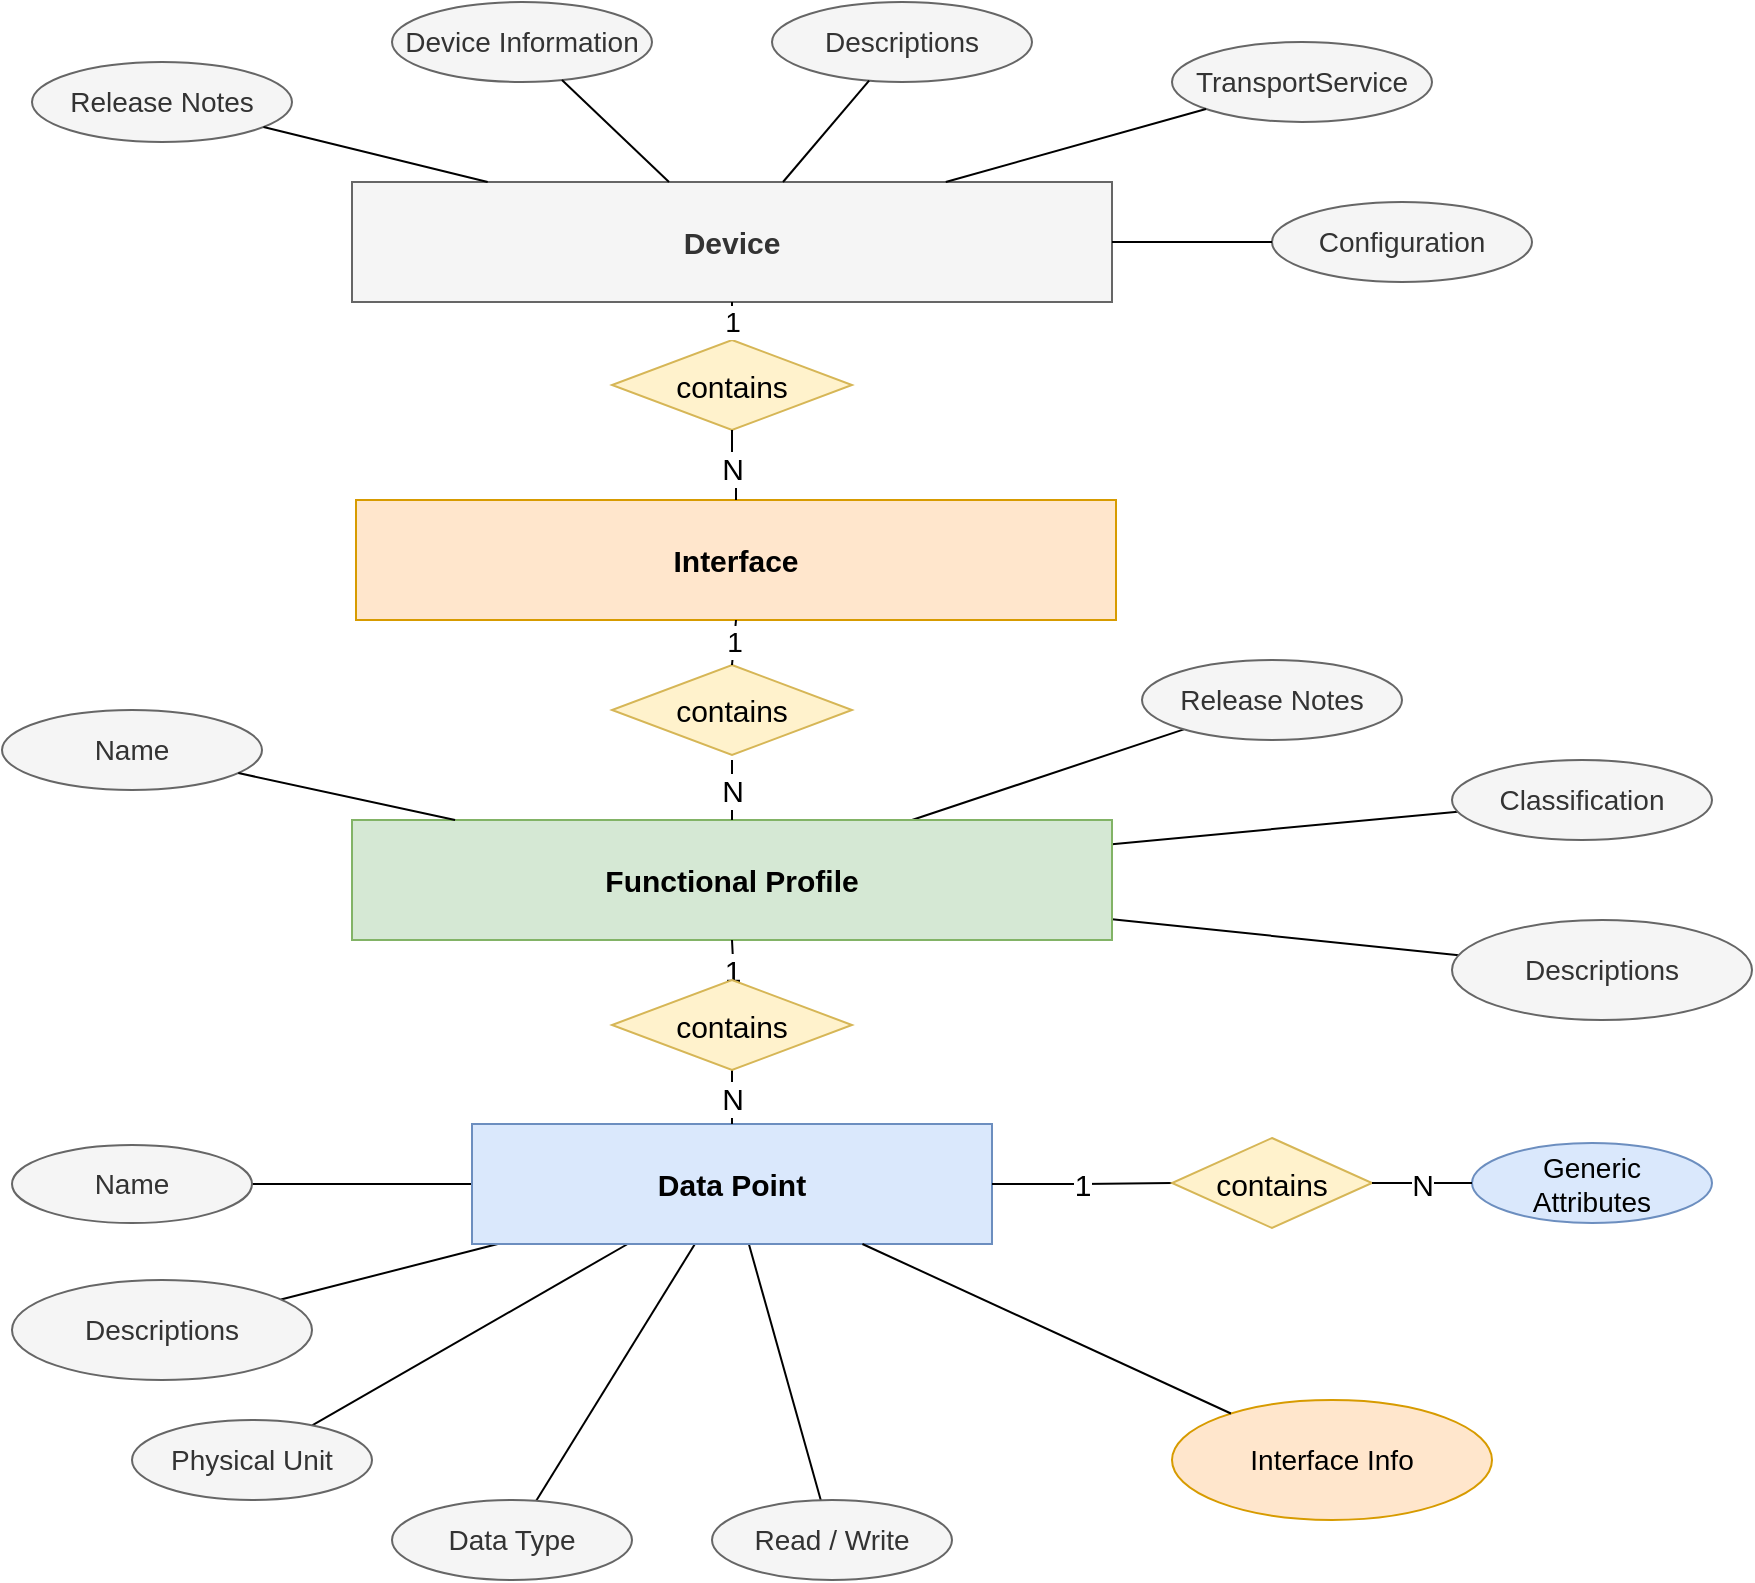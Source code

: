 <mxfile version="24.7.17">
  <diagram id="tKd-j2QoXDF06WTp_H1R" name="Functional Profile">
    <mxGraphModel dx="1098" dy="892" grid="1" gridSize="10" guides="1" tooltips="1" connect="1" arrows="1" fold="1" page="1" pageScale="1" pageWidth="1169" pageHeight="827" math="0" shadow="0">
      <root>
        <mxCell id="0" />
        <mxCell id="1" parent="0" />
        <mxCell id="LD4AkKPJEX8BpILxFHVp-9" value="" style="rounded=0;orthogonalLoop=1;jettySize=auto;html=1;fontSize=12;endArrow=none;endFill=0;" parent="1" source="LD4AkKPJEX8BpILxFHVp-6" target="LD4AkKPJEX8BpILxFHVp-8" edge="1">
          <mxGeometry relative="1" as="geometry" />
        </mxCell>
        <mxCell id="LD4AkKPJEX8BpILxFHVp-11" value="" style="rounded=0;orthogonalLoop=1;jettySize=auto;html=1;fontSize=12;endArrow=none;endFill=0;" parent="1" source="LD4AkKPJEX8BpILxFHVp-6" target="LD4AkKPJEX8BpILxFHVp-10" edge="1">
          <mxGeometry relative="1" as="geometry" />
        </mxCell>
        <mxCell id="LD4AkKPJEX8BpILxFHVp-28" value="" style="edgeStyle=none;rounded=0;orthogonalLoop=1;jettySize=auto;html=1;strokeColor=default;fontSize=12;endArrow=none;endFill=0;" parent="1" source="LD4AkKPJEX8BpILxFHVp-6" target="LD4AkKPJEX8BpILxFHVp-27" edge="1">
          <mxGeometry relative="1" as="geometry" />
        </mxCell>
        <mxCell id="LD4AkKPJEX8BpILxFHVp-6" value="Functional Profile" style="whiteSpace=wrap;html=1;align=center;fontSize=15;fillColor=#d5e8d4;strokeColor=#82b366;fontStyle=1" parent="1" vertex="1">
          <mxGeometry x="230" y="430" width="380" height="60" as="geometry" />
        </mxCell>
        <mxCell id="LD4AkKPJEX8BpILxFHVp-8" value="Classification" style="ellipse;whiteSpace=wrap;html=1;fillColor=#f5f5f5;fontColor=#333333;strokeColor=#666666;fontSize=14;" parent="1" vertex="1">
          <mxGeometry x="780" y="400" width="130" height="40" as="geometry" />
        </mxCell>
        <mxCell id="LD4AkKPJEX8BpILxFHVp-10" value="Release Notes" style="ellipse;whiteSpace=wrap;html=1;fillColor=#f5f5f5;fontColor=#333333;strokeColor=#666666;fontSize=14;" parent="1" vertex="1">
          <mxGeometry x="625" y="350" width="130" height="40" as="geometry" />
        </mxCell>
        <mxCell id="LD4AkKPJEX8BpILxFHVp-30" value="" style="edgeStyle=none;rounded=0;orthogonalLoop=1;jettySize=auto;html=1;strokeColor=default;fontSize=12;endArrow=none;endFill=0;" parent="1" source="LD4AkKPJEX8BpILxFHVp-22" target="LD4AkKPJEX8BpILxFHVp-29" edge="1">
          <mxGeometry relative="1" as="geometry" />
        </mxCell>
        <mxCell id="LD4AkKPJEX8BpILxFHVp-33" value="" style="edgeStyle=none;rounded=0;orthogonalLoop=1;jettySize=auto;html=1;strokeColor=default;fontSize=12;endArrow=none;endFill=0;" parent="1" source="LD4AkKPJEX8BpILxFHVp-22" target="LD4AkKPJEX8BpILxFHVp-32" edge="1">
          <mxGeometry relative="1" as="geometry" />
        </mxCell>
        <mxCell id="LD4AkKPJEX8BpILxFHVp-36" value="" style="edgeStyle=none;rounded=0;orthogonalLoop=1;jettySize=auto;html=1;strokeColor=default;fontSize=12;endArrow=none;endFill=0;" parent="1" source="LD4AkKPJEX8BpILxFHVp-22" target="LD4AkKPJEX8BpILxFHVp-35" edge="1">
          <mxGeometry relative="1" as="geometry" />
        </mxCell>
        <mxCell id="LD4AkKPJEX8BpILxFHVp-39" value="" style="edgeStyle=none;rounded=0;orthogonalLoop=1;jettySize=auto;html=1;strokeColor=default;fontSize=12;endArrow=none;endFill=0;" parent="1" source="LD4AkKPJEX8BpILxFHVp-22" target="LD4AkKPJEX8BpILxFHVp-38" edge="1">
          <mxGeometry relative="1" as="geometry" />
        </mxCell>
        <mxCell id="LD4AkKPJEX8BpILxFHVp-43" value="" style="edgeStyle=none;rounded=0;orthogonalLoop=1;jettySize=auto;html=1;strokeColor=default;fontSize=12;endArrow=none;endFill=0;" parent="1" source="LD4AkKPJEX8BpILxFHVp-22" target="LD4AkKPJEX8BpILxFHVp-42" edge="1">
          <mxGeometry relative="1" as="geometry" />
        </mxCell>
        <mxCell id="LD4AkKPJEX8BpILxFHVp-22" value="Data Point" style="whiteSpace=wrap;html=1;align=center;fontSize=15;fillColor=#dae8fc;strokeColor=#6c8ebf;fontStyle=1" parent="1" vertex="1">
          <mxGeometry x="290" y="582" width="260" height="60" as="geometry" />
        </mxCell>
        <mxCell id="LD4AkKPJEX8BpILxFHVp-27" value="Descriptions" style="ellipse;whiteSpace=wrap;html=1;fillColor=#f5f5f5;fontColor=#333333;strokeColor=#666666;fontSize=14;" parent="1" vertex="1">
          <mxGeometry x="780" y="480" width="150" height="50" as="geometry" />
        </mxCell>
        <mxCell id="LD4AkKPJEX8BpILxFHVp-29" value="Name" style="ellipse;whiteSpace=wrap;html=1;fillColor=#f5f5f5;fontColor=#333333;strokeColor=#666666;fontSize=14;" parent="1" vertex="1">
          <mxGeometry x="60" y="592.5" width="120" height="39" as="geometry" />
        </mxCell>
        <mxCell id="LD4AkKPJEX8BpILxFHVp-31" style="edgeStyle=none;rounded=0;orthogonalLoop=1;jettySize=auto;html=1;exitX=0.5;exitY=1;exitDx=0;exitDy=0;strokeColor=default;fontSize=12;" parent="1" source="LD4AkKPJEX8BpILxFHVp-22" target="LD4AkKPJEX8BpILxFHVp-22" edge="1">
          <mxGeometry relative="1" as="geometry" />
        </mxCell>
        <mxCell id="LD4AkKPJEX8BpILxFHVp-32" value="Physical Unit" style="ellipse;whiteSpace=wrap;html=1;fillColor=#f5f5f5;fontColor=#333333;strokeColor=#666666;fontSize=14;" parent="1" vertex="1">
          <mxGeometry x="120" y="730" width="120" height="40" as="geometry" />
        </mxCell>
        <mxCell id="LD4AkKPJEX8BpILxFHVp-35" value="Data Type" style="ellipse;whiteSpace=wrap;html=1;fillColor=#f5f5f5;fontColor=#333333;strokeColor=#666666;fontSize=14;" parent="1" vertex="1">
          <mxGeometry x="250" y="770" width="120" height="40" as="geometry" />
        </mxCell>
        <mxCell id="LD4AkKPJEX8BpILxFHVp-38" value="Read / Write" style="ellipse;whiteSpace=wrap;html=1;fillColor=#f5f5f5;fontColor=#333333;strokeColor=#666666;fontSize=14;" parent="1" vertex="1">
          <mxGeometry x="410" y="770" width="120" height="40" as="geometry" />
        </mxCell>
        <mxCell id="LD4AkKPJEX8BpILxFHVp-42" value="Descriptions" style="ellipse;whiteSpace=wrap;html=1;fillColor=#f5f5f5;fontColor=#333333;strokeColor=#666666;fontSize=14;" parent="1" vertex="1">
          <mxGeometry x="60" y="660" width="150" height="50" as="geometry" />
        </mxCell>
        <mxCell id="LD4AkKPJEX8BpILxFHVp-44" value="Generic&lt;br&gt;Attributes" style="ellipse;whiteSpace=wrap;html=1;fillColor=#dae8fc;strokeColor=#6c8ebf;fontSize=14;" parent="1" vertex="1">
          <mxGeometry x="790" y="591.5" width="120" height="40" as="geometry" />
        </mxCell>
        <mxCell id="Q_Q-4k93iJrwOQs1B63T-6" value="1" style="edgeStyle=orthogonalEdgeStyle;rounded=0;orthogonalLoop=1;jettySize=auto;html=1;strokeColor=default;fontSize=15;endArrow=none;endFill=0;exitX=0.5;exitY=0;exitDx=0;exitDy=0;" parent="1" target="LD4AkKPJEX8BpILxFHVp-6" edge="1">
          <mxGeometry relative="1" as="geometry">
            <mxPoint x="420" y="520" as="sourcePoint" />
          </mxGeometry>
        </mxCell>
        <mxCell id="Q_Q-4k93iJrwOQs1B63T-7" value="N" style="edgeStyle=orthogonalEdgeStyle;rounded=0;orthogonalLoop=1;jettySize=auto;html=1;strokeColor=default;fontSize=15;endArrow=none;endFill=0;" parent="1" source="Q_Q-4k93iJrwOQs1B63T-5" target="LD4AkKPJEX8BpILxFHVp-22" edge="1">
          <mxGeometry relative="1" as="geometry" />
        </mxCell>
        <mxCell id="Q_Q-4k93iJrwOQs1B63T-5" value="contains" style="shape=rhombus;perimeter=rhombusPerimeter;whiteSpace=wrap;html=1;align=center;fontSize=15;fillColor=#fff2cc;strokeColor=#d6b656;" parent="1" vertex="1">
          <mxGeometry x="360" y="510" width="120" height="45" as="geometry" />
        </mxCell>
        <mxCell id="SlZpY4ukqjDHXJNbcJtP-1" value="1" style="edgeStyle=orthogonalEdgeStyle;rounded=0;orthogonalLoop=1;jettySize=auto;html=1;strokeColor=default;fontSize=15;endArrow=none;endFill=0;entryX=0;entryY=0.5;entryDx=0;entryDy=0;exitX=1;exitY=0.5;exitDx=0;exitDy=0;" parent="1" source="LD4AkKPJEX8BpILxFHVp-22" target="SlZpY4ukqjDHXJNbcJtP-2" edge="1">
          <mxGeometry relative="1" as="geometry">
            <mxPoint x="570" y="626.5" as="sourcePoint" />
            <mxPoint x="380" y="726.5" as="targetPoint" />
          </mxGeometry>
        </mxCell>
        <mxCell id="SlZpY4ukqjDHXJNbcJtP-2" value="contains" style="shape=rhombus;perimeter=rhombusPerimeter;whiteSpace=wrap;html=1;align=center;fontSize=15;fillColor=#fff2cc;strokeColor=#d6b656;" parent="1" vertex="1">
          <mxGeometry x="640" y="589" width="100" height="45" as="geometry" />
        </mxCell>
        <mxCell id="SlZpY4ukqjDHXJNbcJtP-3" value="N" style="edgeStyle=orthogonalEdgeStyle;rounded=0;orthogonalLoop=1;jettySize=auto;html=1;strokeColor=default;fontSize=15;endArrow=none;endFill=0;exitX=1;exitY=0.5;exitDx=0;exitDy=0;entryX=0;entryY=0.5;entryDx=0;entryDy=0;" parent="1" source="SlZpY4ukqjDHXJNbcJtP-2" target="LD4AkKPJEX8BpILxFHVp-44" edge="1">
          <mxGeometry relative="1" as="geometry">
            <mxPoint x="780.0" y="624.026" as="targetPoint" />
          </mxGeometry>
        </mxCell>
        <mxCell id="NT6WLYVS-nXMuh7eGUnV-1" value="Name" style="ellipse;whiteSpace=wrap;html=1;fillColor=#f5f5f5;fontColor=#333333;strokeColor=#666666;fontSize=14;" parent="1" vertex="1">
          <mxGeometry x="55" y="375" width="130" height="40" as="geometry" />
        </mxCell>
        <mxCell id="NT6WLYVS-nXMuh7eGUnV-2" value="" style="endArrow=none;html=1;rounded=0;fontSize=14;" parent="1" source="LD4AkKPJEX8BpILxFHVp-6" target="NT6WLYVS-nXMuh7eGUnV-1" edge="1">
          <mxGeometry width="50" height="50" relative="1" as="geometry">
            <mxPoint x="440" y="350" as="sourcePoint" />
            <mxPoint x="490" y="300" as="targetPoint" />
          </mxGeometry>
        </mxCell>
        <mxCell id="NT6WLYVS-nXMuh7eGUnV-3" value="Device" style="whiteSpace=wrap;html=1;align=center;fontSize=15;fillColor=#f5f5f5;strokeColor=#666666;fontStyle=1;fontColor=#333333;" parent="1" vertex="1">
          <mxGeometry x="230" y="111" width="380" height="60" as="geometry" />
        </mxCell>
        <mxCell id="NT6WLYVS-nXMuh7eGUnV-5" value="Device Information" style="ellipse;whiteSpace=wrap;html=1;fillColor=#f5f5f5;fontColor=#333333;strokeColor=#666666;fontSize=14;" parent="1" vertex="1">
          <mxGeometry x="250" y="21" width="130" height="40" as="geometry" />
        </mxCell>
        <mxCell id="NT6WLYVS-nXMuh7eGUnV-8" value="TransportService" style="ellipse;whiteSpace=wrap;html=1;fillColor=#f5f5f5;fontColor=#333333;strokeColor=#666666;fontSize=14;" parent="1" vertex="1">
          <mxGeometry x="640" y="41" width="130" height="40" as="geometry" />
        </mxCell>
        <mxCell id="NT6WLYVS-nXMuh7eGUnV-11" value="Descriptions" style="ellipse;whiteSpace=wrap;html=1;fillColor=#f5f5f5;fontColor=#333333;strokeColor=#666666;fontSize=14;" parent="1" vertex="1">
          <mxGeometry x="440" y="21" width="130" height="40" as="geometry" />
        </mxCell>
        <mxCell id="NT6WLYVS-nXMuh7eGUnV-13" value="" style="endArrow=none;html=1;rounded=0;fontSize=14;" parent="1" source="NT6WLYVS-nXMuh7eGUnV-5" target="NT6WLYVS-nXMuh7eGUnV-3" edge="1">
          <mxGeometry width="50" height="50" relative="1" as="geometry">
            <mxPoint x="163.538" y="192.306" as="sourcePoint" />
            <mxPoint x="240" y="180.231" as="targetPoint" />
          </mxGeometry>
        </mxCell>
        <mxCell id="NT6WLYVS-nXMuh7eGUnV-16" value="" style="endArrow=none;html=1;rounded=0;fontSize=14;" parent="1" source="NT6WLYVS-nXMuh7eGUnV-8" target="NT6WLYVS-nXMuh7eGUnV-3" edge="1">
          <mxGeometry width="50" height="50" relative="1" as="geometry">
            <mxPoint x="399.864" y="30.944" as="sourcePoint" />
            <mxPoint x="422.5" y="121" as="targetPoint" />
          </mxGeometry>
        </mxCell>
        <mxCell id="NT6WLYVS-nXMuh7eGUnV-19" value="" style="endArrow=none;html=1;rounded=0;fontSize=14;" parent="1" source="NT6WLYVS-nXMuh7eGUnV-11" target="NT6WLYVS-nXMuh7eGUnV-3" edge="1">
          <mxGeometry width="50" height="50" relative="1" as="geometry">
            <mxPoint x="742.077" y="126.016" as="sourcePoint" />
            <mxPoint x="620" y="135.8" as="targetPoint" />
          </mxGeometry>
        </mxCell>
        <mxCell id="NT6WLYVS-nXMuh7eGUnV-20" value="Interface Info" style="ellipse;whiteSpace=wrap;html=1;fillColor=#ffe6cc;strokeColor=#d79b00;fontSize=14;" parent="1" vertex="1">
          <mxGeometry x="640" y="720" width="160" height="60" as="geometry" />
        </mxCell>
        <mxCell id="NT6WLYVS-nXMuh7eGUnV-21" value="" style="endArrow=none;html=1;rounded=0;fontSize=14;" parent="1" source="LD4AkKPJEX8BpILxFHVp-22" target="NT6WLYVS-nXMuh7eGUnV-20" edge="1">
          <mxGeometry width="50" height="50" relative="1" as="geometry">
            <mxPoint x="440" y="470" as="sourcePoint" />
            <mxPoint x="490" y="420" as="targetPoint" />
          </mxGeometry>
        </mxCell>
        <mxCell id="NT6WLYVS-nXMuh7eGUnV-24" value="contains" style="shape=rhombus;perimeter=rhombusPerimeter;whiteSpace=wrap;html=1;align=center;fontSize=15;fillColor=#fff2cc;strokeColor=#d6b656;" parent="1" vertex="1">
          <mxGeometry x="360" y="190" width="120" height="45" as="geometry" />
        </mxCell>
        <mxCell id="NT6WLYVS-nXMuh7eGUnV-25" value="1" style="endArrow=none;html=1;rounded=0;fontSize=14;" parent="1" source="NT6WLYVS-nXMuh7eGUnV-24" target="NT6WLYVS-nXMuh7eGUnV-3" edge="1">
          <mxGeometry width="50" height="50" relative="1" as="geometry">
            <mxPoint x="440" y="470" as="sourcePoint" />
            <mxPoint x="490" y="420" as="targetPoint" />
          </mxGeometry>
        </mxCell>
        <mxCell id="NT6WLYVS-nXMuh7eGUnV-26" value="N" style="edgeStyle=orthogonalEdgeStyle;rounded=0;orthogonalLoop=1;jettySize=auto;html=1;strokeColor=default;fontSize=15;endArrow=none;endFill=0;" parent="1" target="LD4AkKPJEX8BpILxFHVp-6" edge="1">
          <mxGeometry relative="1" as="geometry">
            <mxPoint x="420" y="400" as="sourcePoint" />
            <mxPoint x="430.067" y="612" as="targetPoint" />
            <Array as="points">
              <mxPoint x="420" y="400" />
            </Array>
          </mxGeometry>
        </mxCell>
        <mxCell id="NT6WLYVS-nXMuh7eGUnV-27" value="Release Notes" style="ellipse;whiteSpace=wrap;html=1;fillColor=#f5f5f5;fontColor=#333333;strokeColor=#666666;fontSize=14;" parent="1" vertex="1">
          <mxGeometry x="70" y="51" width="130" height="40" as="geometry" />
        </mxCell>
        <mxCell id="NT6WLYVS-nXMuh7eGUnV-28" value="" style="endArrow=none;html=1;rounded=0;fontSize=14;" parent="1" source="NT6WLYVS-nXMuh7eGUnV-27" target="NT6WLYVS-nXMuh7eGUnV-3" edge="1">
          <mxGeometry width="50" height="50" relative="1" as="geometry">
            <mxPoint x="399.864" y="30.944" as="sourcePoint" />
            <mxPoint x="422.5" y="121" as="targetPoint" />
          </mxGeometry>
        </mxCell>
        <mxCell id="9fh5fi8lEidq-qYcQSyO-1" value="Configuration" style="ellipse;whiteSpace=wrap;html=1;fillColor=#f5f5f5;fontColor=#333333;strokeColor=#666666;fontSize=14;" parent="1" vertex="1">
          <mxGeometry x="690" y="121" width="130" height="40" as="geometry" />
        </mxCell>
        <mxCell id="9fh5fi8lEidq-qYcQSyO-2" value="" style="endArrow=none;html=1;rounded=0;fontSize=14;exitX=0;exitY=0.5;exitDx=0;exitDy=0;entryX=1;entryY=0.5;entryDx=0;entryDy=0;" parent="1" source="9fh5fi8lEidq-qYcQSyO-1" target="NT6WLYVS-nXMuh7eGUnV-3" edge="1">
          <mxGeometry width="50" height="50" relative="1" as="geometry">
            <mxPoint x="650" y="201" as="sourcePoint" />
            <mxPoint x="610" y="156" as="targetPoint" />
          </mxGeometry>
        </mxCell>
        <mxCell id="DmvwjcFs69PPMvydE3hG-1" value="Interface" style="whiteSpace=wrap;html=1;align=center;fontSize=15;fillColor=#ffe6cc;strokeColor=#d79b00;fontStyle=1" vertex="1" parent="1">
          <mxGeometry x="232" y="270" width="380" height="60" as="geometry" />
        </mxCell>
        <mxCell id="DmvwjcFs69PPMvydE3hG-2" value="N" style="edgeStyle=orthogonalEdgeStyle;rounded=0;orthogonalLoop=1;jettySize=auto;html=1;strokeColor=default;fontSize=15;endArrow=none;endFill=0;entryX=0.5;entryY=0;entryDx=0;entryDy=0;" edge="1" parent="1" source="NT6WLYVS-nXMuh7eGUnV-24" target="DmvwjcFs69PPMvydE3hG-1">
          <mxGeometry relative="1" as="geometry">
            <mxPoint x="430" y="350" as="sourcePoint" />
            <mxPoint x="430" y="440" as="targetPoint" />
          </mxGeometry>
        </mxCell>
        <mxCell id="DmvwjcFs69PPMvydE3hG-4" value="contains" style="shape=rhombus;perimeter=rhombusPerimeter;whiteSpace=wrap;html=1;align=center;fontSize=15;fillColor=#fff2cc;strokeColor=#d6b656;" vertex="1" parent="1">
          <mxGeometry x="360" y="352.5" width="120" height="45" as="geometry" />
        </mxCell>
        <mxCell id="DmvwjcFs69PPMvydE3hG-6" value="1" style="endArrow=none;html=1;rounded=0;fontSize=14;exitX=0.5;exitY=0;exitDx=0;exitDy=0;entryX=0.5;entryY=1;entryDx=0;entryDy=0;" edge="1" parent="1" source="DmvwjcFs69PPMvydE3hG-4" target="DmvwjcFs69PPMvydE3hG-1">
          <mxGeometry width="50" height="50" relative="1" as="geometry">
            <mxPoint x="452" y="352.5" as="sourcePoint" />
            <mxPoint x="452" y="330" as="targetPoint" />
          </mxGeometry>
        </mxCell>
      </root>
    </mxGraphModel>
  </diagram>
</mxfile>
